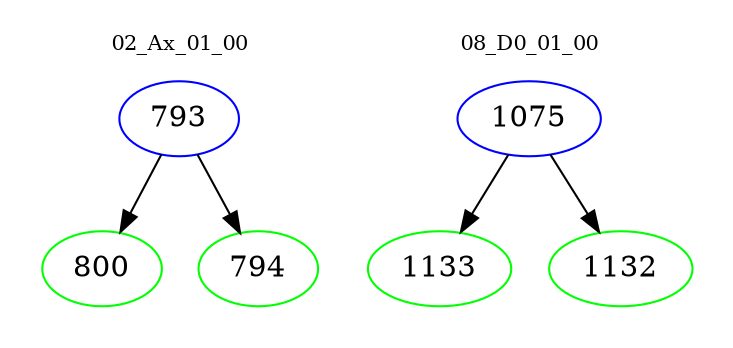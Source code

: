 digraph{
subgraph cluster_0 {
color = white
label = "02_Ax_01_00";
fontsize=10;
T0_793 [label="793", color="blue"]
T0_793 -> T0_800 [color="black"]
T0_800 [label="800", color="green"]
T0_793 -> T0_794 [color="black"]
T0_794 [label="794", color="green"]
}
subgraph cluster_1 {
color = white
label = "08_D0_01_00";
fontsize=10;
T1_1075 [label="1075", color="blue"]
T1_1075 -> T1_1133 [color="black"]
T1_1133 [label="1133", color="green"]
T1_1075 -> T1_1132 [color="black"]
T1_1132 [label="1132", color="green"]
}
}
